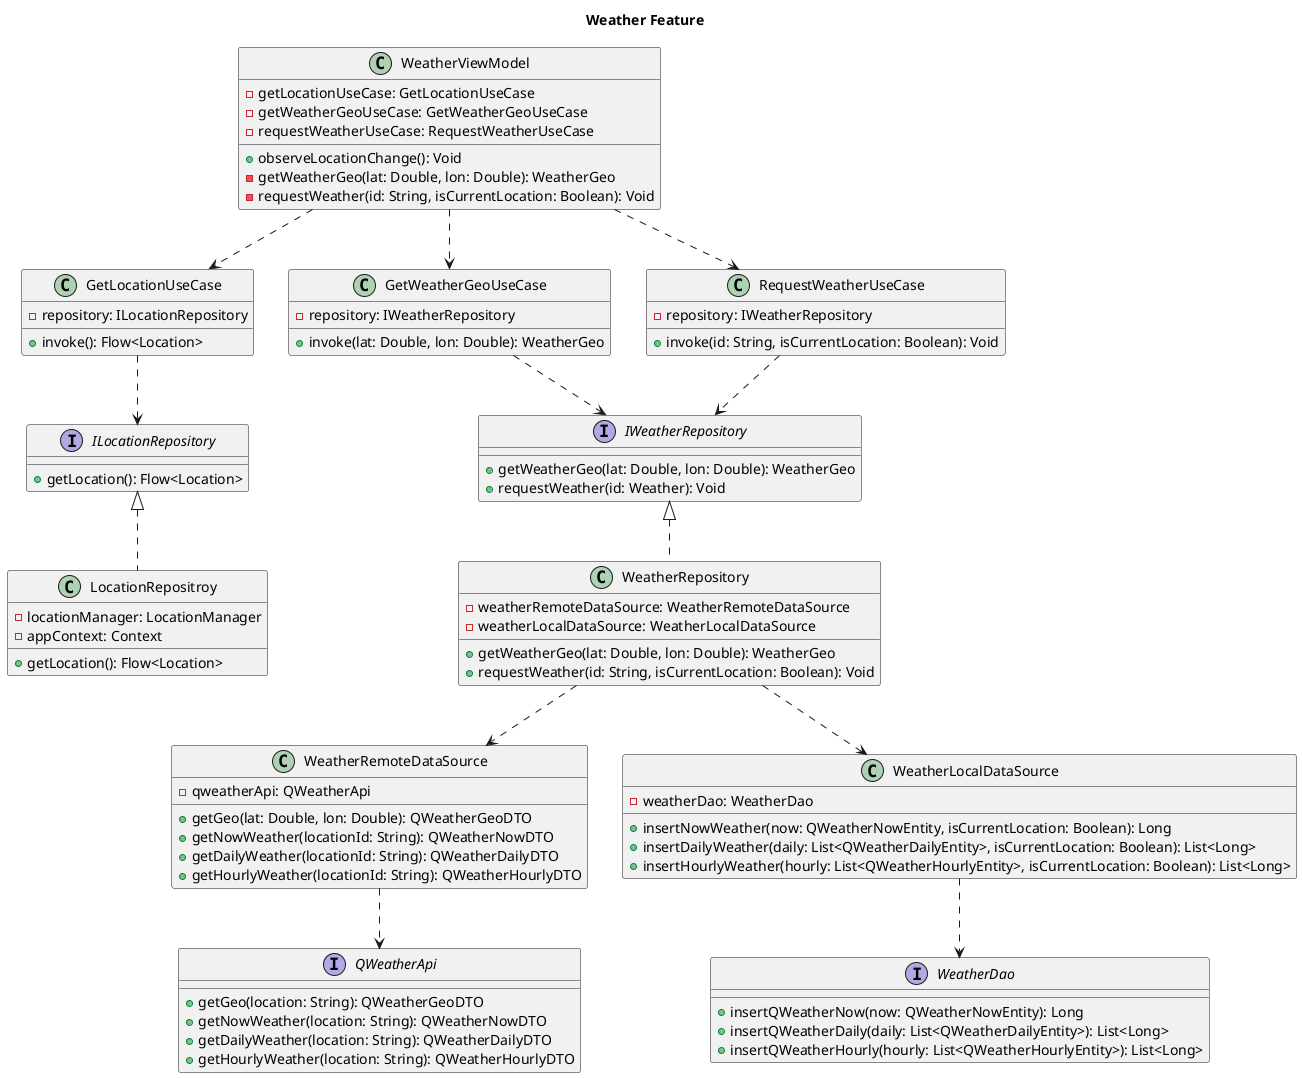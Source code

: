 @startuml
title Weather Feature

' presentation

class WeatherViewModel {
    - getLocationUseCase: GetLocationUseCase
    - getWeatherGeoUseCase: GetWeatherGeoUseCase
    - requestWeatherUseCase: RequestWeatherUseCase
    + observeLocationChange(): Void
    - getWeatherGeo(lat: Double, lon: Double): WeatherGeo
    - requestWeather(id: String, isCurrentLocation: Boolean): Void
}

WeatherViewModel ..> GetLocationUseCase
WeatherViewModel ..> GetWeatherGeoUseCase
WeatherViewModel ..> RequestWeatherUseCase


' domain

interface ILocationRepository {
    + getLocation(): Flow<Location>
}

interface IWeatherRepository {
    + getWeatherGeo(lat: Double, lon: Double): WeatherGeo
    + requestWeather(id: Weather): Void
}

class GetLocationUseCase {
    - repository: ILocationRepository
    + invoke(): Flow<Location>
}

class GetWeatherGeoUseCase {
    - repository: IWeatherRepository
    + invoke(lat: Double, lon: Double): WeatherGeo
}

class RequestWeatherUseCase {
    - repository: IWeatherRepository
    + invoke(id: String, isCurrentLocation: Boolean): Void
}

GetWeatherGeoUseCase ..> IWeatherRepository
RequestWeatherUseCase ..> IWeatherRepository
GetLocationUseCase ..> ILocationRepository
ILocationRepository <|.. LocationRepositroy
IWeatherRepository <|.. WeatherRepository


' data

class LocationRepositroy {
    - locationManager: LocationManager
    - appContext: Context
    + getLocation(): Flow<Location>
}

class WeatherRepository {
    - weatherRemoteDataSource: WeatherRemoteDataSource
    - weatherLocalDataSource: WeatherLocalDataSource
    + getWeatherGeo(lat: Double, lon: Double): WeatherGeo
    + requestWeather(id: String, isCurrentLocation: Boolean): Void
}

class WeatherRemoteDataSource {
    - qweatherApi: QWeatherApi
    + getGeo(lat: Double, lon: Double): QWeatherGeoDTO
    + getNowWeather(locationId: String): QWeatherNowDTO
    + getDailyWeather(locationId: String): QWeatherDailyDTO
    + getHourlyWeather(locationId: String): QWeatherHourlyDTO
}

class WeatherLocalDataSource {
    - weatherDao: WeatherDao
    + insertNowWeather(now: QWeatherNowEntity, isCurrentLocation: Boolean): Long
    + insertDailyWeather(daily: List<QWeatherDailyEntity>, isCurrentLocation: Boolean): List<Long>
    + insertHourlyWeather(hourly: List<QWeatherHourlyEntity>, isCurrentLocation: Boolean): List<Long>
}

interface QWeatherApi {
    + getGeo(location: String): QWeatherGeoDTO
    + getNowWeather(location: String): QWeatherNowDTO
    + getDailyWeather(location: String): QWeatherDailyDTO
    + getHourlyWeather(location: String): QWeatherHourlyDTO
}

interface WeatherDao {
    + insertQWeatherNow(now: QWeatherNowEntity): Long
    + insertQWeatherDaily(daily: List<QWeatherDailyEntity>): List<Long>
    + insertQWeatherHourly(hourly: List<QWeatherHourlyEntity>): List<Long>
}

WeatherRepository ..> WeatherRemoteDataSource
WeatherRepository ..> WeatherLocalDataSource
WeatherRemoteDataSource ..> QWeatherApi
WeatherLocalDataSource ..> WeatherDao

@enduml